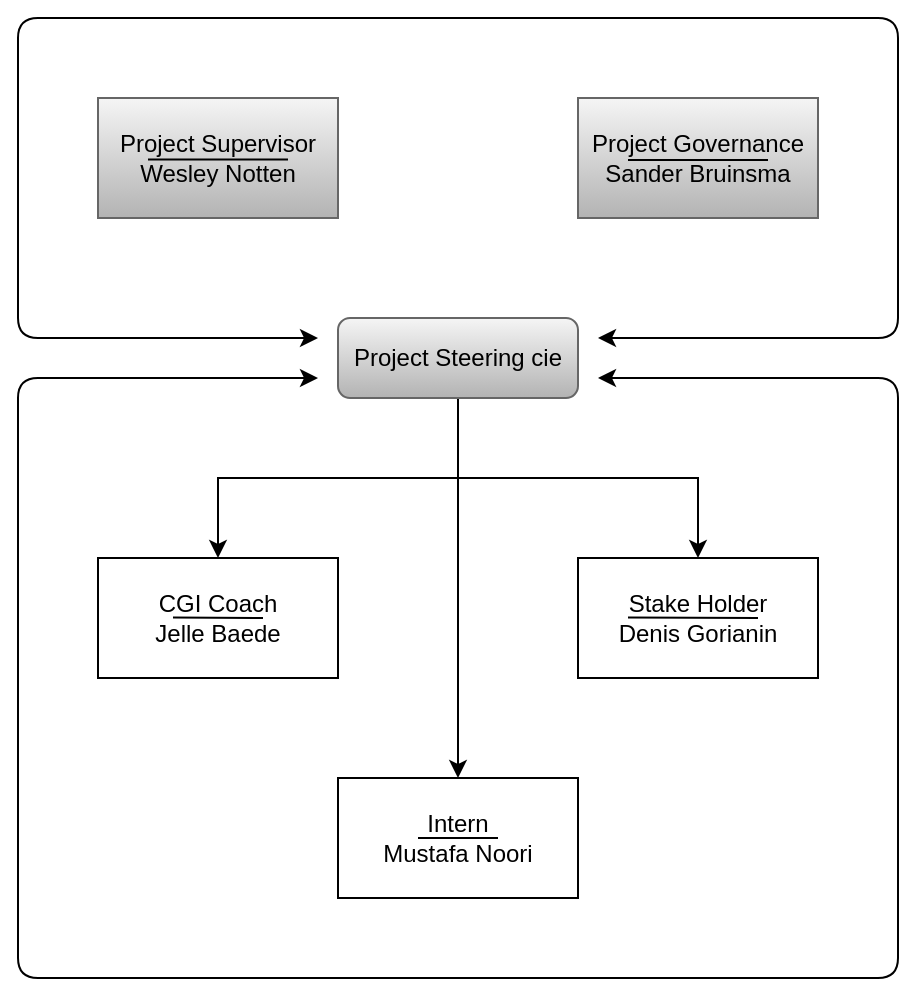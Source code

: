 <mxfile version="21.7.4" type="device" pages="2">
  <diagram name="Page-1" id="NTpe81DyWC_QO-acr0Rk">
    <mxGraphModel dx="1146" dy="687" grid="1" gridSize="10" guides="1" tooltips="1" connect="1" arrows="1" fold="1" page="1" pageScale="1" pageWidth="827" pageHeight="1169" math="0" shadow="0">
      <root>
        <mxCell id="0" />
        <mxCell id="1" parent="0" />
        <mxCell id="wexVexJwImhUp0AgC4H3-1" value="Project Supervisor&lt;br&gt;Wesley Notten" style="rounded=0;whiteSpace=wrap;html=1;fillColor=#f5f5f5;strokeColor=#666666;gradientColor=#b3b3b3;" parent="1" vertex="1">
          <mxGeometry x="240" y="160" width="120" height="60" as="geometry" />
        </mxCell>
        <mxCell id="wexVexJwImhUp0AgC4H3-2" value="Project Governance&lt;br&gt;Sander Bruinsma" style="rounded=0;whiteSpace=wrap;html=1;fillColor=#f5f5f5;strokeColor=#666666;gradientColor=#b3b3b3;" parent="1" vertex="1">
          <mxGeometry x="480" y="160" width="120" height="60" as="geometry" />
        </mxCell>
        <mxCell id="wexVexJwImhUp0AgC4H3-11" style="edgeStyle=orthogonalEdgeStyle;rounded=0;orthogonalLoop=1;jettySize=auto;html=1;exitX=0.5;exitY=1;exitDx=0;exitDy=0;entryX=0.5;entryY=0;entryDx=0;entryDy=0;" parent="1" source="wexVexJwImhUp0AgC4H3-3" target="wexVexJwImhUp0AgC4H3-6" edge="1">
          <mxGeometry relative="1" as="geometry" />
        </mxCell>
        <mxCell id="wexVexJwImhUp0AgC4H3-12" style="edgeStyle=orthogonalEdgeStyle;rounded=0;orthogonalLoop=1;jettySize=auto;html=1;exitX=0.5;exitY=1;exitDx=0;exitDy=0;entryX=0.5;entryY=0;entryDx=0;entryDy=0;" parent="1" source="wexVexJwImhUp0AgC4H3-3" target="wexVexJwImhUp0AgC4H3-4" edge="1">
          <mxGeometry relative="1" as="geometry" />
        </mxCell>
        <mxCell id="wexVexJwImhUp0AgC4H3-13" style="edgeStyle=orthogonalEdgeStyle;rounded=0;orthogonalLoop=1;jettySize=auto;html=1;entryX=0.5;entryY=0;entryDx=0;entryDy=0;" parent="1" source="wexVexJwImhUp0AgC4H3-3" target="wexVexJwImhUp0AgC4H3-7" edge="1">
          <mxGeometry relative="1" as="geometry" />
        </mxCell>
        <mxCell id="wexVexJwImhUp0AgC4H3-3" value="Project Steering cie" style="rounded=1;whiteSpace=wrap;html=1;fillColor=#f5f5f5;gradientColor=#b3b3b3;strokeColor=#666666;" parent="1" vertex="1">
          <mxGeometry x="360" y="270" width="120" height="40" as="geometry" />
        </mxCell>
        <mxCell id="wexVexJwImhUp0AgC4H3-4" value="Stake Holder&lt;br&gt;Denis Gorianin" style="rounded=0;whiteSpace=wrap;html=1;" parent="1" vertex="1">
          <mxGeometry x="480" y="390" width="120" height="60" as="geometry" />
        </mxCell>
        <mxCell id="wexVexJwImhUp0AgC4H3-6" value="Intern&lt;br&gt;Mustafa Noori" style="rounded=0;whiteSpace=wrap;html=1;" parent="1" vertex="1">
          <mxGeometry x="360" y="500" width="120" height="60" as="geometry" />
        </mxCell>
        <mxCell id="wexVexJwImhUp0AgC4H3-7" value="CGI Coach&lt;br&gt;Jelle Baede" style="rounded=0;whiteSpace=wrap;html=1;" parent="1" vertex="1">
          <mxGeometry x="240" y="390" width="120" height="60" as="geometry" />
        </mxCell>
        <mxCell id="wexVexJwImhUp0AgC4H3-9" value="" style="endArrow=classic;startArrow=classic;html=1;rounded=1;shadow=0;strokeColor=default;" parent="1" edge="1">
          <mxGeometry width="50" height="50" relative="1" as="geometry">
            <mxPoint x="350" y="280" as="sourcePoint" />
            <mxPoint x="490" y="280" as="targetPoint" />
            <Array as="points">
              <mxPoint x="200" y="280" />
              <mxPoint x="200" y="120" />
              <mxPoint x="640" y="120" />
              <mxPoint x="640" y="280" />
            </Array>
          </mxGeometry>
        </mxCell>
        <mxCell id="wexVexJwImhUp0AgC4H3-10" value="" style="endArrow=classic;startArrow=classic;html=1;rounded=1;" parent="1" edge="1">
          <mxGeometry width="50" height="50" relative="1" as="geometry">
            <mxPoint x="490" y="300" as="sourcePoint" />
            <mxPoint x="350" y="300" as="targetPoint" />
            <Array as="points">
              <mxPoint x="640" y="300" />
              <mxPoint x="640" y="600" />
              <mxPoint x="200" y="600" />
              <mxPoint x="200" y="300" />
            </Array>
          </mxGeometry>
        </mxCell>
        <mxCell id="wexVexJwImhUp0AgC4H3-14" value="" style="endArrow=none;html=1;rounded=0;" parent="1" edge="1">
          <mxGeometry width="50" height="50" relative="1" as="geometry">
            <mxPoint x="265" y="190.71" as="sourcePoint" />
            <mxPoint x="335" y="190.71" as="targetPoint" />
          </mxGeometry>
        </mxCell>
        <mxCell id="wexVexJwImhUp0AgC4H3-15" value="" style="endArrow=none;html=1;rounded=0;" parent="1" edge="1">
          <mxGeometry width="50" height="50" relative="1" as="geometry">
            <mxPoint x="505" y="191" as="sourcePoint" />
            <mxPoint x="575" y="191" as="targetPoint" />
          </mxGeometry>
        </mxCell>
        <mxCell id="wexVexJwImhUp0AgC4H3-16" value="" style="endArrow=none;html=1;rounded=0;" parent="1" edge="1">
          <mxGeometry width="50" height="50" relative="1" as="geometry">
            <mxPoint x="277.5" y="419.71" as="sourcePoint" />
            <mxPoint x="322.5" y="420" as="targetPoint" />
          </mxGeometry>
        </mxCell>
        <mxCell id="wexVexJwImhUp0AgC4H3-17" value="" style="endArrow=none;html=1;rounded=0;" parent="1" edge="1">
          <mxGeometry width="50" height="50" relative="1" as="geometry">
            <mxPoint x="505" y="419.71" as="sourcePoint" />
            <mxPoint x="570" y="420" as="targetPoint" />
          </mxGeometry>
        </mxCell>
        <mxCell id="wexVexJwImhUp0AgC4H3-18" value="" style="endArrow=none;html=1;rounded=0;" parent="1" edge="1">
          <mxGeometry width="50" height="50" relative="1" as="geometry">
            <mxPoint x="400" y="530" as="sourcePoint" />
            <mxPoint x="440" y="530" as="targetPoint" />
          </mxGeometry>
        </mxCell>
      </root>
    </mxGraphModel>
  </diagram>
  <diagram id="k5S7IegewkDvIdv1Vz7H" name="Page-2">
    <mxGraphModel dx="1803" dy="2271" grid="1" gridSize="10" guides="1" tooltips="1" connect="1" arrows="1" fold="1" page="1" pageScale="1" pageWidth="827" pageHeight="1169" math="0" shadow="0">
      <root>
        <mxCell id="0" />
        <mxCell id="1" parent="0" />
        <mxCell id="gMpD6ZS7oLatShM42ITX-1" value="" style="rounded=0;whiteSpace=wrap;html=1;fillColor=none;" vertex="1" parent="1">
          <mxGeometry x="80" y="-140" width="1450" height="1230" as="geometry" />
        </mxCell>
        <mxCell id="gMpD6ZS7oLatShM42ITX-2" value="Sprints" style="rounded=0;whiteSpace=wrap;html=1;fillColor=#FF8000;strokeColor=default;gradientColor=none;fontSize=16;labelBackgroundColor=none;" vertex="1" parent="1">
          <mxGeometry x="80" y="-140" width="120" height="20" as="geometry" />
        </mxCell>
        <mxCell id="gMpD6ZS7oLatShM42ITX-3" value="Sprint 1" style="rounded=0;whiteSpace=wrap;html=1;fillColor=#008a00;fontColor=#ffffff;strokeColor=#005700;" vertex="1" parent="1">
          <mxGeometry x="80" y="-120" width="120" height="110" as="geometry" />
        </mxCell>
        <mxCell id="gMpD6ZS7oLatShM42ITX-4" value="Sprint 2" style="rounded=0;whiteSpace=wrap;html=1;fillColor=#008a00;fontColor=#ffffff;strokeColor=#005700;" vertex="1" parent="1">
          <mxGeometry x="80" y="-10" width="120" height="110" as="geometry" />
        </mxCell>
        <mxCell id="gMpD6ZS7oLatShM42ITX-5" value="Sprint 3" style="rounded=0;whiteSpace=wrap;html=1;fillColor=#0050ef;fontColor=#ffffff;strokeColor=#001DBC;" vertex="1" parent="1">
          <mxGeometry x="80" y="100" width="120" height="110" as="geometry" />
        </mxCell>
        <mxCell id="gMpD6ZS7oLatShM42ITX-6" value="Sprint 4" style="rounded=0;whiteSpace=wrap;html=1;fillColor=#0050ef;fontColor=#ffffff;strokeColor=#001DBC;" vertex="1" parent="1">
          <mxGeometry x="80" y="210" width="120" height="110" as="geometry" />
        </mxCell>
        <mxCell id="gMpD6ZS7oLatShM42ITX-7" value="Sprint 5" style="rounded=0;whiteSpace=wrap;html=1;fillColor=#6a00ff;fontColor=#ffffff;strokeColor=#3700CC;" vertex="1" parent="1">
          <mxGeometry x="80" y="320" width="120" height="110" as="geometry" />
        </mxCell>
        <mxCell id="gMpD6ZS7oLatShM42ITX-8" value="Sprint 6" style="rounded=0;whiteSpace=wrap;html=1;fillColor=#6a00ff;fontColor=#ffffff;strokeColor=#3700CC;" vertex="1" parent="1">
          <mxGeometry x="80" y="430" width="120" height="110" as="geometry" />
        </mxCell>
        <mxCell id="gMpD6ZS7oLatShM42ITX-9" value="Sept" style="rounded=0;whiteSpace=wrap;html=1;fillColor=#FF8000;strokeColor=default;gradientColor=none;fontSize=16;labelBackgroundColor=none;" vertex="1" parent="1">
          <mxGeometry x="200" y="-140" width="230" height="20" as="geometry" />
        </mxCell>
        <mxCell id="gMpD6ZS7oLatShM42ITX-10" value="Oct" style="rounded=0;whiteSpace=wrap;html=1;fillColor=#FF8000;strokeColor=default;gradientColor=none;fontSize=16;labelBackgroundColor=none;" vertex="1" parent="1">
          <mxGeometry x="430" y="-140" width="240" height="20" as="geometry" />
        </mxCell>
        <mxCell id="gMpD6ZS7oLatShM42ITX-11" value="&lt;font color=&quot;#000000&quot;&gt;Nov&lt;/font&gt;" style="rounded=0;whiteSpace=wrap;html=1;fillColor=#FF8000;strokeColor=default;fontColor=#ffffff;fontSize=16;labelBackgroundColor=none;" vertex="1" parent="1">
          <mxGeometry x="670" y="-140" width="230" height="20" as="geometry" />
        </mxCell>
        <mxCell id="gMpD6ZS7oLatShM42ITX-12" value="Dec" style="rounded=0;whiteSpace=wrap;html=1;fillColor=#FF8000;strokeColor=default;gradientColor=none;fontSize=16;labelBackgroundColor=none;" vertex="1" parent="1">
          <mxGeometry x="900" y="-140" width="240" height="20" as="geometry" />
        </mxCell>
        <mxCell id="gMpD6ZS7oLatShM42ITX-13" value="Jan" style="rounded=0;whiteSpace=wrap;html=1;fillColor=#FF8000;strokeColor=default;gradientColor=none;fontSize=16;labelBackgroundColor=none;" vertex="1" parent="1">
          <mxGeometry x="1140" y="-140" width="230" height="20" as="geometry" />
        </mxCell>
        <mxCell id="gMpD6ZS7oLatShM42ITX-14" value="Feb" style="rounded=0;whiteSpace=wrap;html=1;fillColor=#FF8000;strokeColor=default;gradientColor=none;fontSize=16;labelBackgroundColor=none;" vertex="1" parent="1">
          <mxGeometry x="1370" y="-140" width="160" height="20" as="geometry" />
        </mxCell>
        <mxCell id="gMpD6ZS7oLatShM42ITX-15" value="Sprint 7" style="rounded=0;whiteSpace=wrap;html=1;fillColor=#1ba1e2;fontColor=#ffffff;strokeColor=#006EAF;" vertex="1" parent="1">
          <mxGeometry x="80" y="540" width="120" height="110" as="geometry" />
        </mxCell>
        <mxCell id="gMpD6ZS7oLatShM42ITX-16" value="Sprint 8" style="rounded=0;whiteSpace=wrap;html=1;fillColor=#1ba1e2;fontColor=#ffffff;strokeColor=#006EAF;" vertex="1" parent="1">
          <mxGeometry x="80" y="650" width="120" height="110" as="geometry" />
        </mxCell>
        <mxCell id="gMpD6ZS7oLatShM42ITX-17" value="Sprint 9" style="rounded=0;whiteSpace=wrap;html=1;fillColor=#f0a30a;fontColor=#000000;strokeColor=#BD7000;" vertex="1" parent="1">
          <mxGeometry x="80" y="760" width="120" height="110" as="geometry" />
        </mxCell>
        <mxCell id="gMpD6ZS7oLatShM42ITX-18" value="Sprint 10" style="rounded=0;whiteSpace=wrap;html=1;fillColor=#f0a30a;fontColor=#000000;strokeColor=#BD7000;" vertex="1" parent="1">
          <mxGeometry x="80" y="870" width="120" height="110" as="geometry" />
        </mxCell>
        <mxCell id="gMpD6ZS7oLatShM42ITX-19" value="Sprint 11" style="rounded=0;whiteSpace=wrap;html=1;fillColor=#6d8764;fontColor=#ffffff;strokeColor=#3A5431;" vertex="1" parent="1">
          <mxGeometry x="80" y="980" width="120" height="110" as="geometry" />
        </mxCell>
        <mxCell id="67rH8mEJefGiHxY1LrHT-1" style="edgeStyle=orthogonalEdgeStyle;rounded=0;orthogonalLoop=1;jettySize=auto;html=1;exitX=1;exitY=0.5;exitDx=0;exitDy=0;entryX=0.75;entryY=0;entryDx=0;entryDy=0;" edge="1" parent="1" source="gMpD6ZS7oLatShM42ITX-25" target="SicwFfjrE7hz2VkYL5tD-12">
          <mxGeometry relative="1" as="geometry" />
        </mxCell>
        <mxCell id="gMpD6ZS7oLatShM42ITX-25" value="&lt;div&gt;&lt;ul&gt;&lt;li&gt;Training&amp;nbsp;&lt;/li&gt;&lt;li&gt;Steering Committee&lt;/li&gt;&lt;li&gt;project&#39;s objective&lt;/li&gt;&lt;li&gt;Custermer meeting&lt;/li&gt;&lt;/ul&gt;&lt;/div&gt;" style="rounded=1;whiteSpace=wrap;html=1;align=left;fillColor=#008a00;fontColor=#ffffff;strokeColor=#005700;" vertex="1" parent="1">
          <mxGeometry x="200" y="-120" width="160" height="110" as="geometry" />
        </mxCell>
        <mxCell id="67rH8mEJefGiHxY1LrHT-2" style="edgeStyle=orthogonalEdgeStyle;rounded=0;orthogonalLoop=1;jettySize=auto;html=1;exitX=0.5;exitY=1;exitDx=0;exitDy=0;entryX=0;entryY=0.5;entryDx=0;entryDy=0;" edge="1" parent="1" source="SicwFfjrE7hz2VkYL5tD-12" target="SicwFfjrE7hz2VkYL5tD-13">
          <mxGeometry relative="1" as="geometry" />
        </mxCell>
        <mxCell id="SicwFfjrE7hz2VkYL5tD-12" value="&lt;div&gt;&lt;ul&gt;&lt;li&gt;Scope&lt;/li&gt;&lt;li&gt;Requirement Gathering meeting&lt;/li&gt;&lt;li&gt;Customer meeting&lt;/li&gt;&lt;li&gt;Initial plan&lt;/li&gt;&lt;/ul&gt;&lt;/div&gt;" style="rounded=1;whiteSpace=wrap;html=1;align=left;fillColor=#008a00;fontColor=#ffffff;strokeColor=#005700;" vertex="1" parent="1">
          <mxGeometry x="270" y="-10" width="160" height="110" as="geometry" />
        </mxCell>
        <mxCell id="67rH8mEJefGiHxY1LrHT-3" style="edgeStyle=orthogonalEdgeStyle;rounded=0;orthogonalLoop=1;jettySize=auto;html=1;exitX=1;exitY=0.5;exitDx=0;exitDy=0;entryX=0.75;entryY=0;entryDx=0;entryDy=0;" edge="1" parent="1" source="SicwFfjrE7hz2VkYL5tD-13" target="SicwFfjrE7hz2VkYL5tD-14">
          <mxGeometry relative="1" as="geometry" />
        </mxCell>
        <mxCell id="SicwFfjrE7hz2VkYL5tD-13" value="&lt;div&gt;&lt;ul&gt;&lt;li&gt;APIs avability&lt;/li&gt;&lt;li&gt;Market research&lt;/li&gt;&lt;li&gt;Software Architecture&lt;/li&gt;&lt;/ul&gt;&lt;/div&gt;&lt;div&gt;&lt;br&gt;&lt;/div&gt;" style="rounded=1;whiteSpace=wrap;html=1;align=left;fillColor=#0050ef;fontColor=#ffffff;strokeColor=#001DBC;" vertex="1" parent="1">
          <mxGeometry x="430" y="100" width="160" height="110" as="geometry" />
        </mxCell>
        <mxCell id="67rH8mEJefGiHxY1LrHT-4" style="edgeStyle=orthogonalEdgeStyle;rounded=0;orthogonalLoop=1;jettySize=auto;html=1;exitX=0.5;exitY=1;exitDx=0;exitDy=0;entryX=0;entryY=0.5;entryDx=0;entryDy=0;" edge="1" parent="1" source="SicwFfjrE7hz2VkYL5tD-14" target="SicwFfjrE7hz2VkYL5tD-15">
          <mxGeometry relative="1" as="geometry" />
        </mxCell>
        <mxCell id="SicwFfjrE7hz2VkYL5tD-14" value="&lt;div&gt;&lt;ul&gt;&lt;li&gt;Frame work&lt;/li&gt;&lt;li&gt;Mid-term rep&lt;/li&gt;&lt;li&gt;Presentation&lt;/li&gt;&lt;/ul&gt;&lt;/div&gt;" style="rounded=1;whiteSpace=wrap;html=1;align=left;fillColor=#0050ef;fontColor=#ffffff;strokeColor=#001DBC;" vertex="1" parent="1">
          <mxGeometry x="510" y="210" width="160" height="110" as="geometry" />
        </mxCell>
        <mxCell id="67rH8mEJefGiHxY1LrHT-5" style="edgeStyle=orthogonalEdgeStyle;rounded=0;orthogonalLoop=1;jettySize=auto;html=1;exitX=1;exitY=0.5;exitDx=0;exitDy=0;entryX=0.75;entryY=0;entryDx=0;entryDy=0;" edge="1" parent="1" source="SicwFfjrE7hz2VkYL5tD-15" target="SicwFfjrE7hz2VkYL5tD-16">
          <mxGeometry relative="1" as="geometry" />
        </mxCell>
        <mxCell id="SicwFfjrE7hz2VkYL5tD-15" value="&lt;div&gt;&lt;ul&gt;&lt;li&gt;Use case diagram&lt;/li&gt;&lt;li&gt;Use case description&lt;/li&gt;&lt;li&gt;User stories&lt;/li&gt;&lt;li&gt;Functional and Nonfunctional requirements&lt;/li&gt;&lt;/ul&gt;&lt;/div&gt;" style="rounded=1;whiteSpace=wrap;html=1;align=left;fillColor=#6a00ff;fontColor=#ffffff;strokeColor=#3700CC;" vertex="1" parent="1">
          <mxGeometry x="670" y="320" width="160" height="110" as="geometry" />
        </mxCell>
        <mxCell id="67rH8mEJefGiHxY1LrHT-6" style="edgeStyle=orthogonalEdgeStyle;rounded=0;orthogonalLoop=1;jettySize=auto;html=1;exitX=0.5;exitY=1;exitDx=0;exitDy=0;entryX=0;entryY=0.5;entryDx=0;entryDy=0;" edge="1" parent="1" source="SicwFfjrE7hz2VkYL5tD-16" target="SicwFfjrE7hz2VkYL5tD-17">
          <mxGeometry relative="1" as="geometry" />
        </mxCell>
        <mxCell id="SicwFfjrE7hz2VkYL5tD-16" value="&lt;div&gt;&lt;ul&gt;&lt;li&gt;Domain Model&lt;/li&gt;&lt;li&gt;Activity diagram&lt;/li&gt;&lt;li&gt;Sequence diagram&lt;/li&gt;&lt;/ul&gt;&lt;/div&gt;" style="rounded=1;whiteSpace=wrap;html=1;align=left;fillColor=#6a00ff;fontColor=#ffffff;strokeColor=#3700CC;" vertex="1" parent="1">
          <mxGeometry x="740" y="430" width="160" height="110" as="geometry" />
        </mxCell>
        <mxCell id="67rH8mEJefGiHxY1LrHT-7" style="edgeStyle=orthogonalEdgeStyle;rounded=0;orthogonalLoop=1;jettySize=auto;html=1;exitX=1;exitY=0.5;exitDx=0;exitDy=0;entryX=0.75;entryY=0;entryDx=0;entryDy=0;" edge="1" parent="1" source="SicwFfjrE7hz2VkYL5tD-17" target="SicwFfjrE7hz2VkYL5tD-18">
          <mxGeometry relative="1" as="geometry" />
        </mxCell>
        <mxCell id="SicwFfjrE7hz2VkYL5tD-17" value="&lt;div&gt;&lt;ul&gt;&lt;li&gt;Architecture Design&lt;/li&gt;&lt;li&gt;System structure&lt;/li&gt;&lt;li&gt;Components&lt;/li&gt;&lt;/ul&gt;&lt;/div&gt;" style="rounded=1;whiteSpace=wrap;html=1;align=left;fillColor=#1ba1e2;fontColor=#ffffff;strokeColor=#006EAF;" vertex="1" parent="1">
          <mxGeometry x="900" y="540" width="160" height="110" as="geometry" />
        </mxCell>
        <mxCell id="67rH8mEJefGiHxY1LrHT-8" style="edgeStyle=orthogonalEdgeStyle;rounded=0;orthogonalLoop=1;jettySize=auto;html=1;entryX=0;entryY=0.5;entryDx=0;entryDy=0;" edge="1" parent="1" source="SicwFfjrE7hz2VkYL5tD-18" target="SicwFfjrE7hz2VkYL5tD-19">
          <mxGeometry relative="1" as="geometry" />
        </mxCell>
        <mxCell id="SicwFfjrE7hz2VkYL5tD-18" value="&lt;div&gt;&lt;ul&gt;&lt;li&gt;Wireframes&lt;/li&gt;&lt;li&gt;Prototypes&lt;/li&gt;&lt;li&gt;UI design&lt;/li&gt;&lt;/ul&gt;&lt;/div&gt;" style="rounded=1;whiteSpace=wrap;html=1;align=left;fillColor=#1ba1e2;fontColor=#ffffff;strokeColor=#006EAF;" vertex="1" parent="1">
          <mxGeometry x="980" y="650" width="160" height="110" as="geometry" />
        </mxCell>
        <mxCell id="67rH8mEJefGiHxY1LrHT-9" style="edgeStyle=orthogonalEdgeStyle;rounded=0;orthogonalLoop=1;jettySize=auto;html=1;exitX=1;exitY=0.5;exitDx=0;exitDy=0;entryX=0.75;entryY=0;entryDx=0;entryDy=0;" edge="1" parent="1" source="SicwFfjrE7hz2VkYL5tD-19" target="SicwFfjrE7hz2VkYL5tD-20">
          <mxGeometry relative="1" as="geometry" />
        </mxCell>
        <mxCell id="SicwFfjrE7hz2VkYL5tD-19" value="&lt;div&gt;&lt;ul&gt;&lt;li&gt;Front-end development&lt;/li&gt;&lt;li&gt;Back-end development&lt;/li&gt;&lt;/ul&gt;&lt;/div&gt;&lt;div&gt;&lt;br&gt;&lt;/div&gt;" style="rounded=1;whiteSpace=wrap;html=1;align=left;fillColor=#f0a30a;fontColor=#000000;strokeColor=#BD7000;" vertex="1" parent="1">
          <mxGeometry x="1140" y="760" width="160" height="110" as="geometry" />
        </mxCell>
        <mxCell id="67rH8mEJefGiHxY1LrHT-10" style="edgeStyle=orthogonalEdgeStyle;rounded=0;orthogonalLoop=1;jettySize=auto;html=1;exitX=0.5;exitY=1;exitDx=0;exitDy=0;entryX=0;entryY=0.5;entryDx=0;entryDy=0;" edge="1" parent="1" source="SicwFfjrE7hz2VkYL5tD-20" target="SicwFfjrE7hz2VkYL5tD-21">
          <mxGeometry relative="1" as="geometry" />
        </mxCell>
        <mxCell id="SicwFfjrE7hz2VkYL5tD-20" value="&lt;div&gt;&lt;ul&gt;&lt;li&gt;Test cases&lt;/li&gt;&lt;li&gt;Testing and Quality Assuarance&lt;/li&gt;&lt;/ul&gt;&lt;/div&gt;" style="rounded=1;whiteSpace=wrap;html=1;align=left;fillColor=#f0a30a;fontColor=#000000;strokeColor=#BD7000;" vertex="1" parent="1">
          <mxGeometry x="1210" y="870" width="160" height="110" as="geometry" />
        </mxCell>
        <mxCell id="SicwFfjrE7hz2VkYL5tD-21" value="&lt;div&gt;&lt;ul&gt;&lt;li&gt;Deployment&lt;/li&gt;&lt;li&gt;Final report&lt;br&gt;&lt;/li&gt;&lt;li&gt;Presentation&lt;/li&gt;&lt;li&gt;Assessment&lt;/li&gt;&lt;/ul&gt;&lt;/div&gt;" style="rounded=1;whiteSpace=wrap;html=1;align=left;fillColor=#6d8764;fontColor=#ffffff;strokeColor=#3A5431;" vertex="1" parent="1">
          <mxGeometry x="1370" y="980" width="160" height="110" as="geometry" />
        </mxCell>
        <mxCell id="SicwFfjrE7hz2VkYL5tD-31" value="Project Initialization" style="shape=step;perimeter=stepPerimeter;whiteSpace=wrap;html=1;fixedSize=1;size=20;fillColor=#008a00;fontColor=#ffffff;strokeColor=#005700;" vertex="1" parent="1">
          <mxGeometry x="200" y="-170" width="230" height="30" as="geometry" />
        </mxCell>
        <mxCell id="SicwFfjrE7hz2VkYL5tD-32" value="Research" style="shape=step;perimeter=stepPerimeter;whiteSpace=wrap;html=1;fixedSize=1;size=20;fillColor=#0050ef;fontColor=#ffffff;strokeColor=#001DBC;" vertex="1" parent="1">
          <mxGeometry x="435" y="-170" width="230" height="30" as="geometry" />
        </mxCell>
        <mxCell id="SicwFfjrE7hz2VkYL5tD-33" value="Anaylsis" style="shape=step;perimeter=stepPerimeter;whiteSpace=wrap;html=1;fixedSize=1;size=20;fillColor=#6a00ff;fontColor=#ffffff;strokeColor=#3700CC;" vertex="1" parent="1">
          <mxGeometry x="670" y="-170" width="230" height="30" as="geometry" />
        </mxCell>
        <mxCell id="SicwFfjrE7hz2VkYL5tD-34" value="Design" style="shape=step;perimeter=stepPerimeter;whiteSpace=wrap;html=1;fixedSize=1;size=20;fillColor=#1ba1e2;fontColor=#ffffff;strokeColor=#006EAF;" vertex="1" parent="1">
          <mxGeometry x="905" y="-170" width="230" height="30" as="geometry" />
        </mxCell>
        <mxCell id="SicwFfjrE7hz2VkYL5tD-35" value="Implementation/Testing" style="shape=step;perimeter=stepPerimeter;whiteSpace=wrap;html=1;fixedSize=1;size=20;fillColor=#f0a30a;fontColor=#000000;strokeColor=#BD7000;" vertex="1" parent="1">
          <mxGeometry x="1140" y="-170" width="230" height="30" as="geometry" />
        </mxCell>
        <mxCell id="SicwFfjrE7hz2VkYL5tD-36" value="closeout" style="shape=step;perimeter=stepPerimeter;whiteSpace=wrap;html=1;fixedSize=1;size=4.547e-13;fillColor=#6d8764;fontColor=#ffffff;strokeColor=#3A5431;" vertex="1" parent="1">
          <mxGeometry x="1370" y="-170" width="160" height="30" as="geometry" />
        </mxCell>
      </root>
    </mxGraphModel>
  </diagram>
</mxfile>
